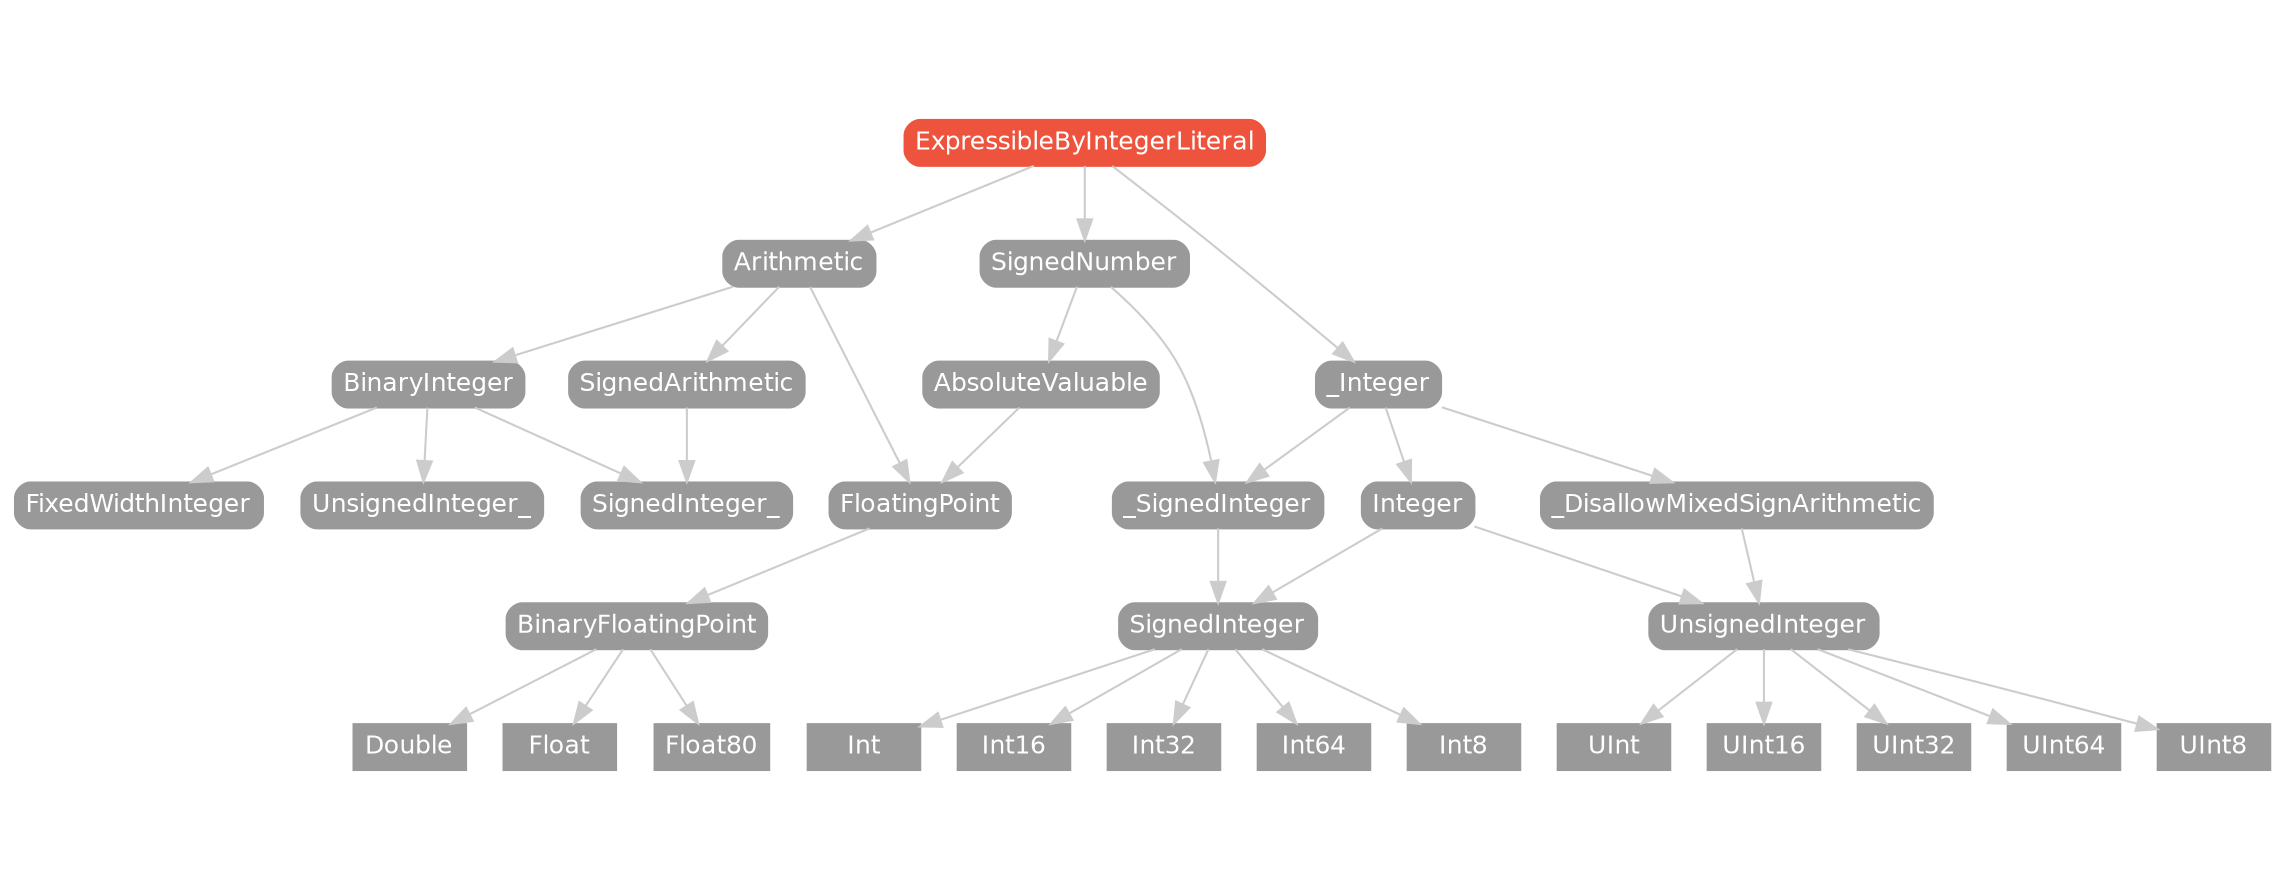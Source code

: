 strict digraph "ExpressibleByIntegerLiteral - Type Hierarchy - SwiftDoc.org" {
    pad="0.1,0.8"
    node [shape=box, style="filled,rounded", color="#999999", fillcolor="#999999", fontcolor=white, fontname=Helvetica, fontnames="Helvetica,sansserif", fontsize=12, margin="0.07,0.05", height="0.3"]
    edge [color="#cccccc"]
    "AbsoluteValuable" [URL="/protocol/AbsoluteValuable/hierarchy/"]
    "Arithmetic" [URL="/protocol/Arithmetic/hierarchy/"]
    "BinaryFloatingPoint" [URL="/protocol/BinaryFloatingPoint/hierarchy/"]
    "BinaryInteger" [URL="/protocol/BinaryInteger/hierarchy/"]
    "Double" [URL="/type/Double/hierarchy/", style=filled]
    "ExpressibleByIntegerLiteral" [URL="/protocol/ExpressibleByIntegerLiteral/", style="filled,rounded", fillcolor="#ee543d", color="#ee543d"]
    "FixedWidthInteger" [URL="/protocol/FixedWidthInteger/hierarchy/"]
    "Float" [URL="/type/Float/hierarchy/", style=filled]
    "Float80" [URL="/type/Float80/hierarchy/", style=filled]
    "FloatingPoint" [URL="/protocol/FloatingPoint/hierarchy/"]
    "Int" [URL="/type/Int/hierarchy/", style=filled]
    "Int16" [URL="/type/Int16/hierarchy/", style=filled]
    "Int32" [URL="/type/Int32/hierarchy/", style=filled]
    "Int64" [URL="/type/Int64/hierarchy/", style=filled]
    "Int8" [URL="/type/Int8/hierarchy/", style=filled]
    "Integer" [URL="/protocol/Integer/hierarchy/"]
    "SignedArithmetic" [URL="/protocol/SignedArithmetic/hierarchy/"]
    "SignedInteger" [URL="/protocol/SignedInteger/hierarchy/"]
    "SignedInteger_" [URL="/protocol/SignedInteger_/hierarchy/"]
    "SignedNumber" [URL="/protocol/SignedNumber/hierarchy/"]
    "UInt" [URL="/type/UInt/hierarchy/", style=filled]
    "UInt16" [URL="/type/UInt16/hierarchy/", style=filled]
    "UInt32" [URL="/type/UInt32/hierarchy/", style=filled]
    "UInt64" [URL="/type/UInt64/hierarchy/", style=filled]
    "UInt8" [URL="/type/UInt8/hierarchy/", style=filled]
    "UnsignedInteger" [URL="/protocol/UnsignedInteger/hierarchy/"]
    "UnsignedInteger_" [URL="/protocol/UnsignedInteger_/hierarchy/"]
    "_DisallowMixedSignArithmetic" [URL="/protocol/_DisallowMixedSignArithmetic/hierarchy/"]
    "_Integer" [URL="/protocol/_Integer/hierarchy/"]
    "_SignedInteger" [URL="/protocol/_SignedInteger/hierarchy/"]    "ExpressibleByIntegerLiteral" -> "Arithmetic"
    "ExpressibleByIntegerLiteral" -> "SignedNumber"
    "ExpressibleByIntegerLiteral" -> "_Integer"
    "Arithmetic" -> "BinaryInteger"
    "Arithmetic" -> "FloatingPoint"
    "Arithmetic" -> "SignedArithmetic"
    "BinaryInteger" -> "FixedWidthInteger"
    "BinaryInteger" -> "SignedInteger_"
    "BinaryInteger" -> "UnsignedInteger_"
    "FloatingPoint" -> "BinaryFloatingPoint"
    "BinaryFloatingPoint" -> "Double"
    "BinaryFloatingPoint" -> "Float"
    "BinaryFloatingPoint" -> "Float80"
    "SignedArithmetic" -> "SignedInteger_"
    "SignedNumber" -> "AbsoluteValuable"
    "SignedNumber" -> "_SignedInteger"
    "AbsoluteValuable" -> "FloatingPoint"
    "FloatingPoint" -> "BinaryFloatingPoint"
    "BinaryFloatingPoint" -> "Double"
    "BinaryFloatingPoint" -> "Float"
    "BinaryFloatingPoint" -> "Float80"
    "_SignedInteger" -> "SignedInteger"
    "SignedInteger" -> "Int"
    "SignedInteger" -> "Int16"
    "SignedInteger" -> "Int32"
    "SignedInteger" -> "Int64"
    "SignedInteger" -> "Int8"
    "_Integer" -> "Integer"
    "_Integer" -> "_DisallowMixedSignArithmetic"
    "_Integer" -> "_SignedInteger"
    "Integer" -> "SignedInteger"
    "Integer" -> "UnsignedInteger"
    "SignedInteger" -> "Int"
    "SignedInteger" -> "Int16"
    "SignedInteger" -> "Int32"
    "SignedInteger" -> "Int64"
    "SignedInteger" -> "Int8"
    "UnsignedInteger" -> "UInt"
    "UnsignedInteger" -> "UInt16"
    "UnsignedInteger" -> "UInt32"
    "UnsignedInteger" -> "UInt64"
    "UnsignedInteger" -> "UInt8"
    "_DisallowMixedSignArithmetic" -> "UnsignedInteger"
    "UnsignedInteger" -> "UInt"
    "UnsignedInteger" -> "UInt16"
    "UnsignedInteger" -> "UInt32"
    "UnsignedInteger" -> "UInt64"
    "UnsignedInteger" -> "UInt8"
    "_SignedInteger" -> "SignedInteger"
    "SignedInteger" -> "Int"
    "SignedInteger" -> "Int16"
    "SignedInteger" -> "Int32"
    "SignedInteger" -> "Int64"
    "SignedInteger" -> "Int8"
    subgraph Types {
        rank = max; "Double"; "Float"; "Float80"; "Int"; "Int16"; "Int32"; "Int64"; "Int8"; "UInt"; "UInt16"; "UInt32"; "UInt64"; "UInt8";
    }
}